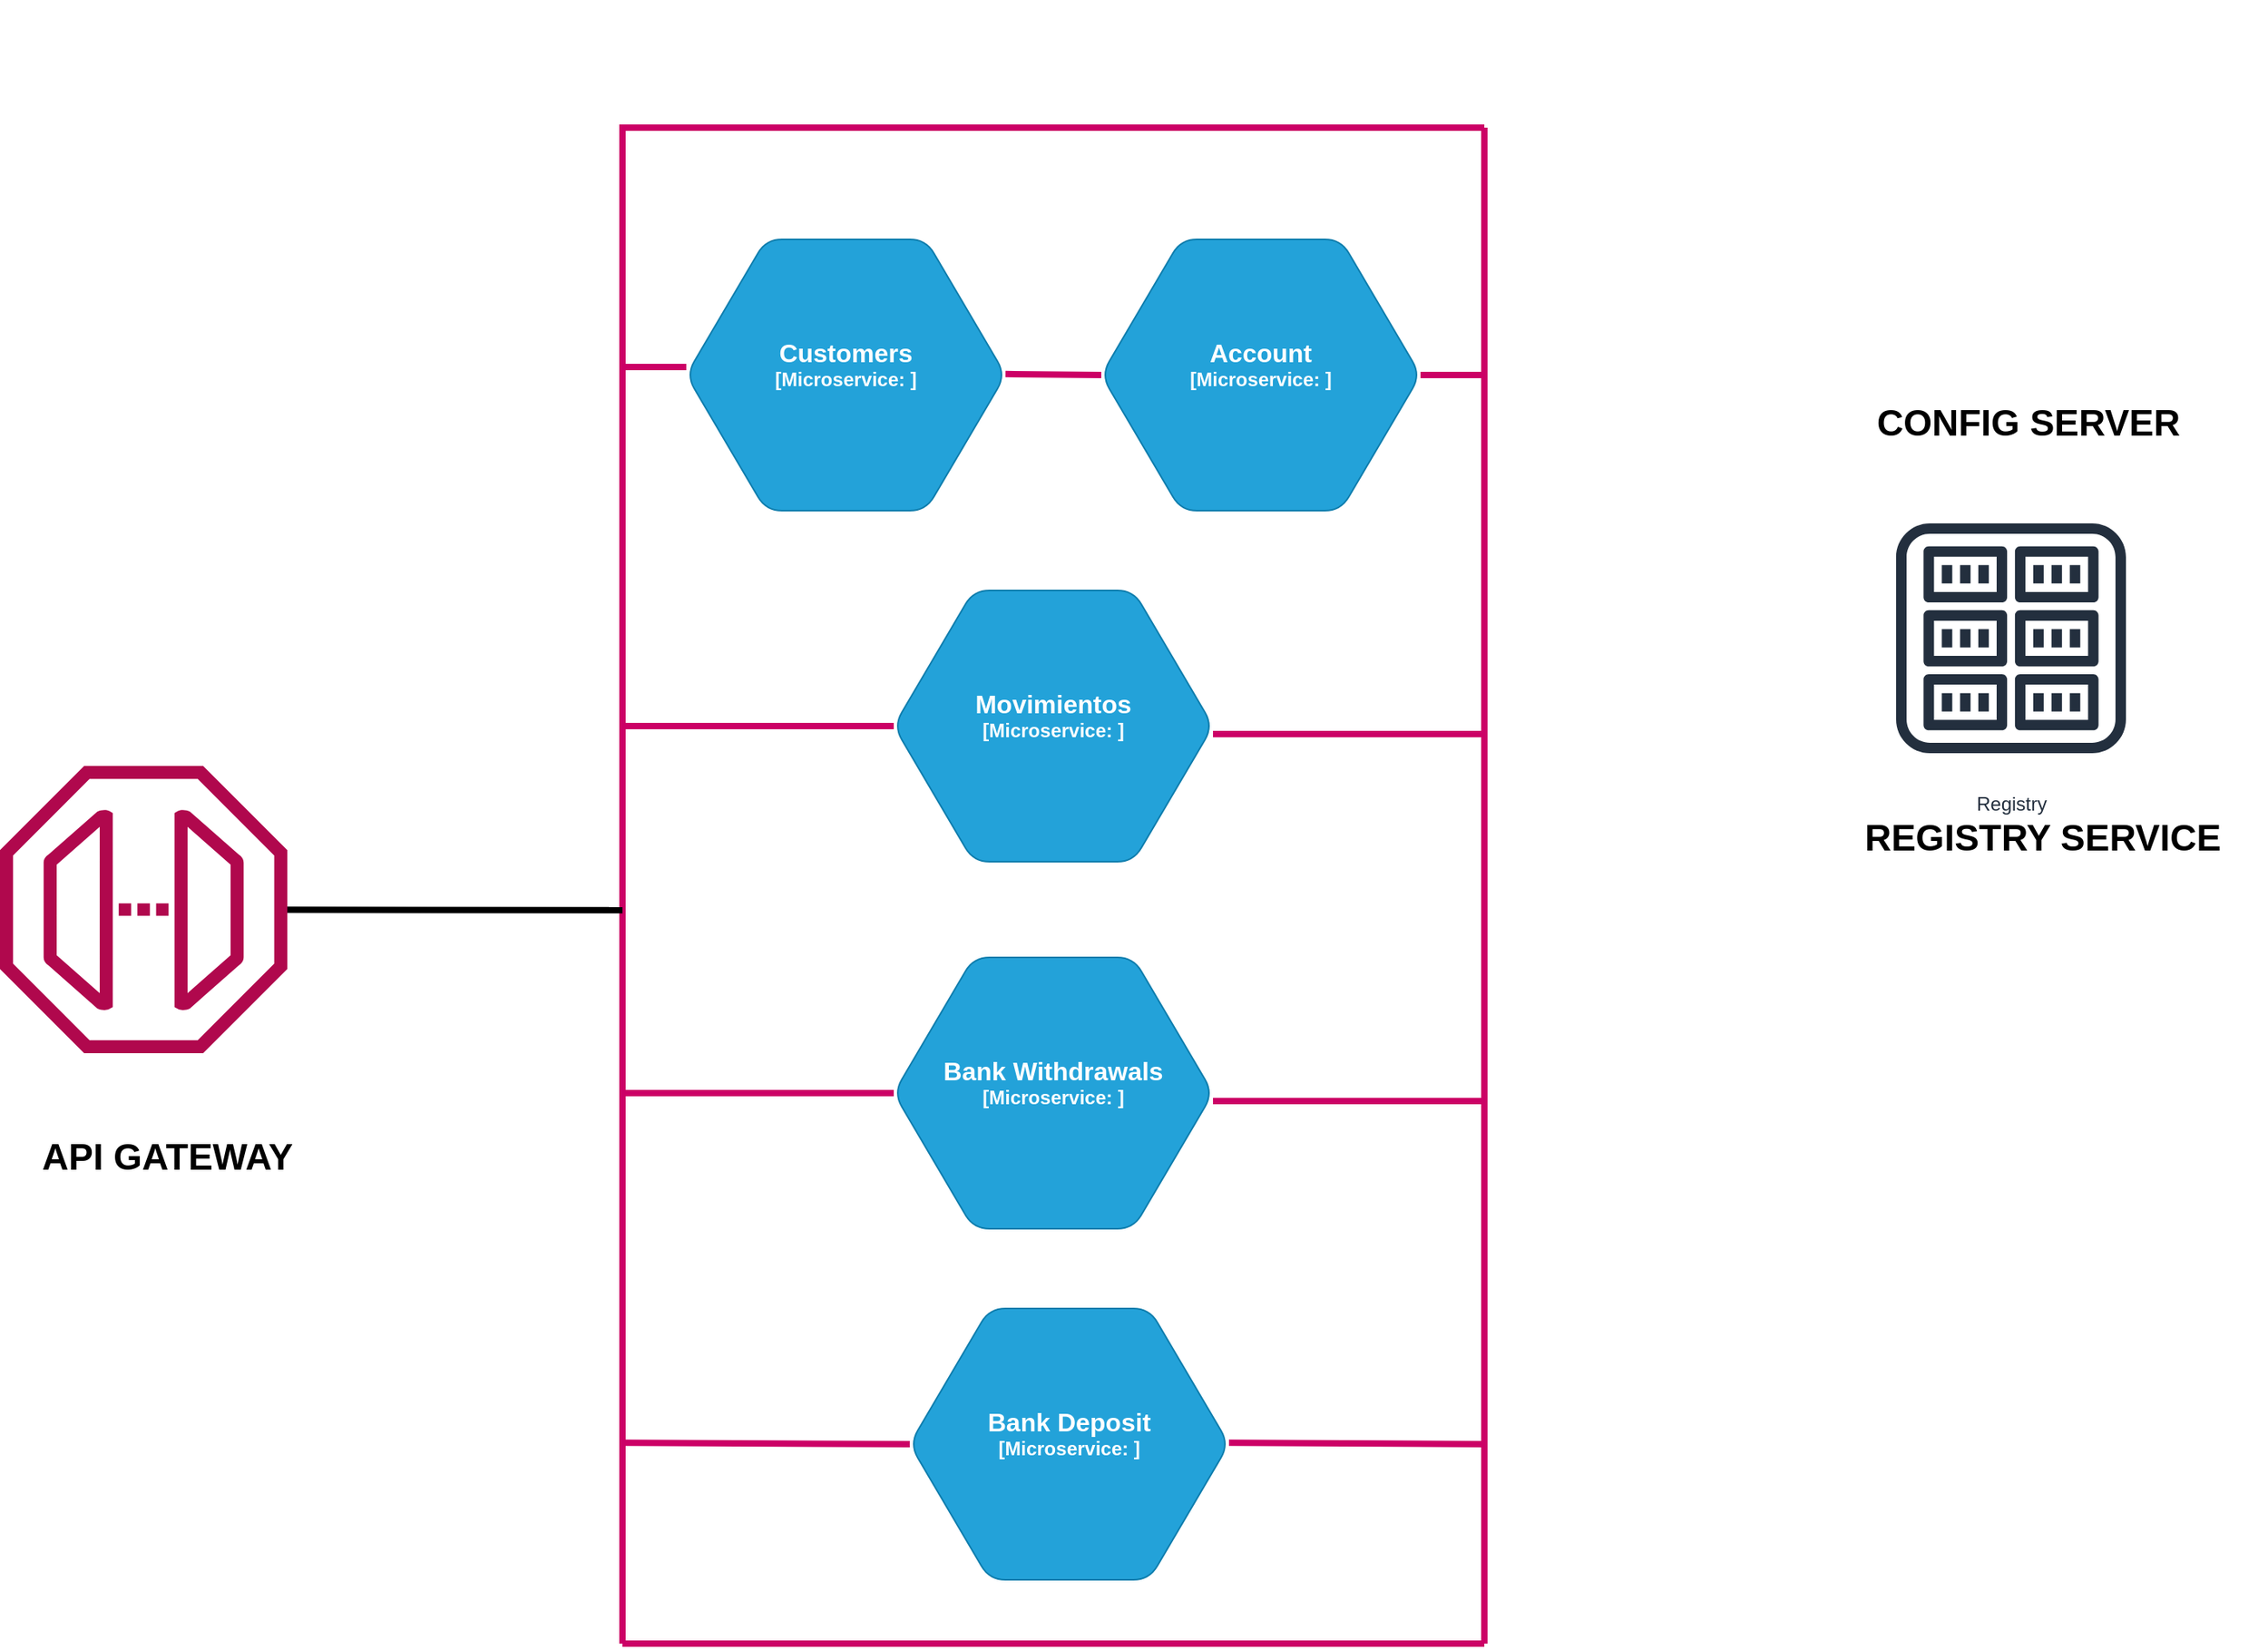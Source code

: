 <mxfile version="16.5.6" type="github" pages="2">
  <diagram id="eq8eSxxcA1K28TQnE9SX" name="Page-1">
    <mxGraphModel dx="2334" dy="3046" grid="1" gridSize="10" guides="1" tooltips="1" connect="1" arrows="1" fold="1" page="1" pageScale="1" pageWidth="827" pageHeight="1169" math="0" shadow="0">
      <root>
        <mxCell id="0" />
        <mxCell id="1" parent="0" />
        <object placeholders="1" c4Type="Customers" c4Container="Microservice" c4Technology="" c4Description="" label="&lt;font style=&quot;font-size: 16px&quot;&gt;&lt;b&gt;%c4Type%&lt;/font&gt;&lt;div&gt;[%c4Container%:&amp;nbsp;%c4Technology%]&lt;/div&gt;&lt;br&gt;&lt;div&gt;&lt;font style=&quot;font-size: 11px&quot;&gt;&lt;font color=&quot;#E6E6E6&quot;&gt;%c4Description%&lt;/font&gt;&lt;/div&gt;" id="_urOBfJ--bB7QaMjrRNa-1">
          <mxCell style="shape=hexagon;size=50;perimeter=hexagonPerimeter2;whiteSpace=wrap;html=1;fixedSize=1;rounded=1;labelBackgroundColor=none;fillColor=#23A2D9;fontSize=12;fontColor=#ffffff;align=center;strokeColor=#0E7DAD;metaEdit=1;points=[[0.5,0,0],[1,0.25,0],[1,0.5,0],[1,0.75,0],[0.5,1,0],[0,0.75,0],[0,0.5,0],[0,0.25,0]];resizable=0;" vertex="1" parent="1">
            <mxGeometry x="260" y="-80" width="200" height="170" as="geometry" />
          </mxCell>
        </object>
        <object placeholders="1" c4Type="Movimientos" c4Container="Microservice" c4Technology="" c4Description="" label="&lt;font style=&quot;font-size: 16px&quot;&gt;&lt;b&gt;%c4Type%&lt;/font&gt;&lt;div&gt;[%c4Container%:&amp;nbsp;%c4Technology%]&lt;/div&gt;&lt;br&gt;&lt;div&gt;&lt;font style=&quot;font-size: 11px&quot;&gt;&lt;font color=&quot;#E6E6E6&quot;&gt;%c4Description%&lt;/font&gt;&lt;/div&gt;" id="_urOBfJ--bB7QaMjrRNa-2">
          <mxCell style="shape=hexagon;size=50;perimeter=hexagonPerimeter2;whiteSpace=wrap;html=1;fixedSize=1;rounded=1;labelBackgroundColor=none;fillColor=#23A2D9;fontSize=12;fontColor=#ffffff;align=center;strokeColor=#0E7DAD;metaEdit=1;points=[[0.5,0,0],[1,0.25,0],[1,0.5,0],[1,0.75,0],[0.5,1,0],[0,0.75,0],[0,0.5,0],[0,0.25,0]];resizable=0;" vertex="1" parent="1">
            <mxGeometry x="390" y="140" width="200" height="170" as="geometry" />
          </mxCell>
        </object>
        <object placeholders="1" c4Type="Bank Deposit" c4Container="Microservice" c4Technology="" c4Description="" label="&lt;font style=&quot;font-size: 16px&quot;&gt;&lt;b&gt;%c4Type%&lt;/font&gt;&lt;div&gt;[%c4Container%:&amp;nbsp;%c4Technology%]&lt;/div&gt;&lt;br&gt;&lt;div&gt;&lt;font style=&quot;font-size: 11px&quot;&gt;&lt;font color=&quot;#E6E6E6&quot;&gt;%c4Description%&lt;/font&gt;&lt;/div&gt;" id="_urOBfJ--bB7QaMjrRNa-3">
          <mxCell style="shape=hexagon;size=50;perimeter=hexagonPerimeter2;whiteSpace=wrap;html=1;fixedSize=1;rounded=1;labelBackgroundColor=none;fillColor=#23A2D9;fontSize=12;fontColor=#ffffff;align=center;strokeColor=#0E7DAD;metaEdit=1;points=[[0.5,0,0],[1,0.25,0],[1,0.5,0],[1,0.75,0],[0.5,1,0],[0,0.75,0],[0,0.5,0],[0,0.25,0]];resizable=0;" vertex="1" parent="1">
            <mxGeometry x="400" y="590" width="200" height="170" as="geometry" />
          </mxCell>
        </object>
        <object placeholders="1" c4Type="Account" c4Container="Microservice" c4Technology="" c4Description="" label="&lt;font style=&quot;font-size: 16px&quot;&gt;&lt;b&gt;%c4Type%&lt;/font&gt;&lt;div&gt;[%c4Container%:&amp;nbsp;%c4Technology%]&lt;/div&gt;&lt;br&gt;&lt;div&gt;&lt;font style=&quot;font-size: 11px&quot;&gt;&lt;font color=&quot;#E6E6E6&quot;&gt;%c4Description%&lt;/font&gt;&lt;/div&gt;" id="_urOBfJ--bB7QaMjrRNa-4">
          <mxCell style="shape=hexagon;size=50;perimeter=hexagonPerimeter2;whiteSpace=wrap;html=1;fixedSize=1;rounded=1;labelBackgroundColor=none;fillColor=#23A2D9;fontSize=12;fontColor=#ffffff;align=center;strokeColor=#0E7DAD;metaEdit=1;points=[[0.5,0,0],[1,0.25,0],[1,0.5,0],[1,0.75,0],[0.5,1,0],[0,0.75,0],[0,0.5,0],[0,0.25,0]];resizable=0;" vertex="1" parent="1">
            <mxGeometry x="520" y="-80" width="200" height="170" as="geometry" />
          </mxCell>
        </object>
        <mxCell id="_urOBfJ--bB7QaMjrRNa-5" value="" style="endArrow=none;html=1;rounded=0;strokeWidth=4;fillColor=#d5e8d4;strokeColor=#CC0066;" edge="1" parent="1">
          <mxGeometry width="50" height="50" relative="1" as="geometry">
            <mxPoint x="220" y="800" as="sourcePoint" />
            <mxPoint x="760" y="-150" as="targetPoint" />
            <Array as="points">
              <mxPoint x="220" y="-150" />
            </Array>
          </mxGeometry>
        </mxCell>
        <mxCell id="_urOBfJ--bB7QaMjrRNa-6" value="" style="endArrow=none;html=1;rounded=0;strokeWidth=4;fillColor=#d5e8d4;strokeColor=#CC0066;" edge="1" parent="1">
          <mxGeometry width="50" height="50" relative="1" as="geometry">
            <mxPoint x="220" y="800.0" as="sourcePoint" />
            <mxPoint x="760" y="800.0" as="targetPoint" />
          </mxGeometry>
        </mxCell>
        <mxCell id="_urOBfJ--bB7QaMjrRNa-7" value="" style="endArrow=none;html=1;rounded=0;strokeWidth=4;fillColor=#d5e8d4;strokeColor=#CC0066;" edge="1" parent="1">
          <mxGeometry width="50" height="50" relative="1" as="geometry">
            <mxPoint x="760" y="800" as="sourcePoint" />
            <mxPoint x="760" y="-150" as="targetPoint" />
          </mxGeometry>
        </mxCell>
        <object placeholders="1" c4Type="Bank Withdrawals" c4Container="Microservice" c4Technology="" c4Description="" label="&lt;font style=&quot;font-size: 16px&quot;&gt;&lt;b&gt;%c4Type%&lt;/font&gt;&lt;div&gt;[%c4Container%:&amp;nbsp;%c4Technology%]&lt;/div&gt;&lt;br&gt;&lt;div&gt;&lt;font style=&quot;font-size: 11px&quot;&gt;&lt;font color=&quot;#E6E6E6&quot;&gt;%c4Description%&lt;/font&gt;&lt;/div&gt;" id="_urOBfJ--bB7QaMjrRNa-8">
          <mxCell style="shape=hexagon;size=50;perimeter=hexagonPerimeter2;whiteSpace=wrap;html=1;fixedSize=1;rounded=1;labelBackgroundColor=none;fillColor=#23A2D9;fontSize=12;fontColor=#ffffff;align=center;strokeColor=#0E7DAD;metaEdit=1;points=[[0.5,0,0],[1,0.25,0],[1,0.5,0],[1,0.75,0],[0.5,1,0],[0,0.75,0],[0,0.5,0],[0,0.25,0]];resizable=0;" vertex="1" parent="1">
            <mxGeometry x="390" y="370" width="200" height="170" as="geometry" />
          </mxCell>
        </object>
        <mxCell id="_urOBfJ--bB7QaMjrRNa-9" value="" style="sketch=0;outlineConnect=0;fontColor=#232F3E;gradientColor=none;fillColor=#B0084D;strokeColor=none;dashed=0;verticalLabelPosition=bottom;verticalAlign=top;align=center;html=1;fontSize=12;fontStyle=0;aspect=fixed;pointerEvents=1;shape=mxgraph.aws4.endpoint;" vertex="1" parent="1">
          <mxGeometry x="-170" y="250" width="180" height="180" as="geometry" />
        </mxCell>
        <mxCell id="_urOBfJ--bB7QaMjrRNa-10" value="&lt;font style=&quot;font-size: 23px&quot;&gt;API GATEWAY&lt;/font&gt;" style="text;html=1;strokeColor=none;fillColor=none;align=center;verticalAlign=middle;whiteSpace=wrap;rounded=0;fontStyle=1" vertex="1" parent="1">
          <mxGeometry x="-160" y="480" width="190" height="30" as="geometry" />
        </mxCell>
        <mxCell id="_urOBfJ--bB7QaMjrRNa-12" value="" style="endArrow=none;html=1;rounded=0;fontSize=23;strokeColor=#CC0066;strokeWidth=4;entryX=0;entryY=0.5;entryDx=0;entryDy=0;entryPerimeter=0;" edge="1" parent="1" target="_urOBfJ--bB7QaMjrRNa-2">
          <mxGeometry width="50" height="50" relative="1" as="geometry">
            <mxPoint x="220" y="225" as="sourcePoint" />
            <mxPoint x="260" y="300" as="targetPoint" />
          </mxGeometry>
        </mxCell>
        <mxCell id="_urOBfJ--bB7QaMjrRNa-13" value="" style="endArrow=none;html=1;rounded=0;fontSize=23;strokeColor=#CC0066;strokeWidth=4;" edge="1" parent="1">
          <mxGeometry width="50" height="50" relative="1" as="geometry">
            <mxPoint x="590" y="230" as="sourcePoint" />
            <mxPoint x="590" y="230" as="targetPoint" />
            <Array as="points">
              <mxPoint x="760" y="230" />
            </Array>
          </mxGeometry>
        </mxCell>
        <mxCell id="_urOBfJ--bB7QaMjrRNa-16" value="" style="endArrow=none;html=1;rounded=0;fontSize=23;strokeColor=#CC0066;strokeWidth=4;entryX=0;entryY=0.5;entryDx=0;entryDy=0;entryPerimeter=0;" edge="1" parent="1" target="_urOBfJ--bB7QaMjrRNa-8">
          <mxGeometry width="50" height="50" relative="1" as="geometry">
            <mxPoint x="220" y="455" as="sourcePoint" />
            <mxPoint x="400" y="235.0" as="targetPoint" />
          </mxGeometry>
        </mxCell>
        <mxCell id="_urOBfJ--bB7QaMjrRNa-17" value="" style="endArrow=none;html=1;rounded=0;fontSize=23;strokeColor=#CC0066;strokeWidth=4;" edge="1" parent="1">
          <mxGeometry width="50" height="50" relative="1" as="geometry">
            <mxPoint x="590" y="460" as="sourcePoint" />
            <mxPoint x="760" y="460" as="targetPoint" />
          </mxGeometry>
        </mxCell>
        <mxCell id="_urOBfJ--bB7QaMjrRNa-18" value="" style="endArrow=none;html=1;rounded=0;fontSize=23;strokeColor=#CC0066;strokeWidth=4;entryX=0;entryY=0.5;entryDx=0;entryDy=0;entryPerimeter=0;" edge="1" parent="1" target="_urOBfJ--bB7QaMjrRNa-3">
          <mxGeometry width="50" height="50" relative="1" as="geometry">
            <mxPoint x="220" y="674.17" as="sourcePoint" />
            <mxPoint x="390" y="674.17" as="targetPoint" />
          </mxGeometry>
        </mxCell>
        <mxCell id="_urOBfJ--bB7QaMjrRNa-19" value="" style="endArrow=none;html=1;rounded=0;fontSize=23;strokeColor=#CC0066;strokeWidth=4;" edge="1" parent="1">
          <mxGeometry width="50" height="50" relative="1" as="geometry">
            <mxPoint x="600" y="674.17" as="sourcePoint" />
            <mxPoint x="760" y="675" as="targetPoint" />
          </mxGeometry>
        </mxCell>
        <mxCell id="_urOBfJ--bB7QaMjrRNa-20" value="" style="endArrow=none;html=1;rounded=0;fontSize=23;strokeColor=#CC0066;strokeWidth=4;" edge="1" parent="1">
          <mxGeometry width="50" height="50" relative="1" as="geometry">
            <mxPoint x="220" y="-4.547e-13" as="sourcePoint" />
            <mxPoint x="260" as="targetPoint" />
          </mxGeometry>
        </mxCell>
        <mxCell id="_urOBfJ--bB7QaMjrRNa-21" value="" style="endArrow=none;html=1;rounded=0;fontSize=23;strokeColor=#CC0066;strokeWidth=4;entryX=0;entryY=0.5;entryDx=0;entryDy=0;entryPerimeter=0;" edge="1" parent="1" target="_urOBfJ--bB7QaMjrRNa-4">
          <mxGeometry width="50" height="50" relative="1" as="geometry">
            <mxPoint x="460.0" y="4.41" as="sourcePoint" />
            <mxPoint x="500.0" y="4.41" as="targetPoint" />
          </mxGeometry>
        </mxCell>
        <mxCell id="_urOBfJ--bB7QaMjrRNa-22" value="" style="endArrow=none;html=1;rounded=0;fontSize=23;strokeColor=#CC0066;strokeWidth=4;" edge="1" parent="1">
          <mxGeometry width="50" height="50" relative="1" as="geometry">
            <mxPoint x="720" y="5" as="sourcePoint" />
            <mxPoint x="760" y="5" as="targetPoint" />
          </mxGeometry>
        </mxCell>
        <mxCell id="_urOBfJ--bB7QaMjrRNa-23" value="" style="endArrow=none;html=1;rounded=0;fontSize=23;strokeColor=#000000;strokeWidth=4;" edge="1" parent="1" source="_urOBfJ--bB7QaMjrRNa-9">
          <mxGeometry width="50" height="50" relative="1" as="geometry">
            <mxPoint x="40" y="340" as="sourcePoint" />
            <mxPoint x="220" y="340.43" as="targetPoint" />
          </mxGeometry>
        </mxCell>
        <mxCell id="_urOBfJ--bB7QaMjrRNa-26" value="" style="shape=image;html=1;verticalAlign=top;verticalLabelPosition=bottom;labelBackgroundColor=#ffffff;imageAspect=0;aspect=fixed;image=https://cdn2.iconfinder.com/data/icons/gnomeicontheme/48x48/apps/gnome-server-config.png;fontSize=23;" vertex="1" parent="1">
          <mxGeometry x="480" y="110" width="48" height="48" as="geometry" />
        </mxCell>
        <mxCell id="_urOBfJ--bB7QaMjrRNa-27" value="" style="shape=image;html=1;verticalAlign=top;verticalLabelPosition=bottom;labelBackgroundColor=#ffffff;imageAspect=0;aspect=fixed;image=https://cdn2.iconfinder.com/data/icons/gnomeicontheme/48x48/apps/gnome-server-config.png;fontSize=23;" vertex="1" parent="1">
          <mxGeometry x="970" y="-230" width="230" height="230" as="geometry" />
        </mxCell>
        <mxCell id="_urOBfJ--bB7QaMjrRNa-28" value="&lt;font style=&quot;font-size: 23px&quot;&gt;CONFIG SERVER&lt;/font&gt;" style="text;html=1;strokeColor=none;fillColor=none;align=center;verticalAlign=middle;whiteSpace=wrap;rounded=0;fontStyle=1" vertex="1" parent="1">
          <mxGeometry x="961" y="20" width="280" height="30" as="geometry" />
        </mxCell>
        <mxCell id="_urOBfJ--bB7QaMjrRNa-32" value="Registry" style="sketch=0;outlineConnect=0;fontColor=#232F3E;gradientColor=none;strokeColor=#232F3E;fillColor=#ffffff;dashed=0;verticalLabelPosition=bottom;verticalAlign=top;align=center;html=1;fontSize=12;fontStyle=0;aspect=fixed;shape=mxgraph.aws4.resourceIcon;resIcon=mxgraph.aws4.registry;" vertex="1" parent="1">
          <mxGeometry x="1000" y="80" width="180" height="180" as="geometry" />
        </mxCell>
        <mxCell id="_urOBfJ--bB7QaMjrRNa-33" value="&lt;font style=&quot;font-size: 23px&quot;&gt;REGISTRY SERVICE&lt;/font&gt;" style="text;html=1;strokeColor=none;fillColor=none;align=center;verticalAlign=middle;whiteSpace=wrap;rounded=0;fontStyle=1" vertex="1" parent="1">
          <mxGeometry x="970" y="280" width="280" height="30" as="geometry" />
        </mxCell>
      </root>
    </mxGraphModel>
  </diagram>
  <diagram id="FQBAsh4Vh0KnJ1CAj7aw" name="Page-2">
    <mxGraphModel dx="1034" dy="569" grid="1" gridSize="10" guides="1" tooltips="1" connect="1" arrows="1" fold="1" page="1" pageScale="1" pageWidth="827" pageHeight="1169" math="0" shadow="0">
      <root>
        <mxCell id="alRfnNAKmgKvm8Ej7FdO-0" />
        <mxCell id="alRfnNAKmgKvm8Ej7FdO-1" parent="alRfnNAKmgKvm8Ej7FdO-0" />
      </root>
    </mxGraphModel>
  </diagram>
</mxfile>

